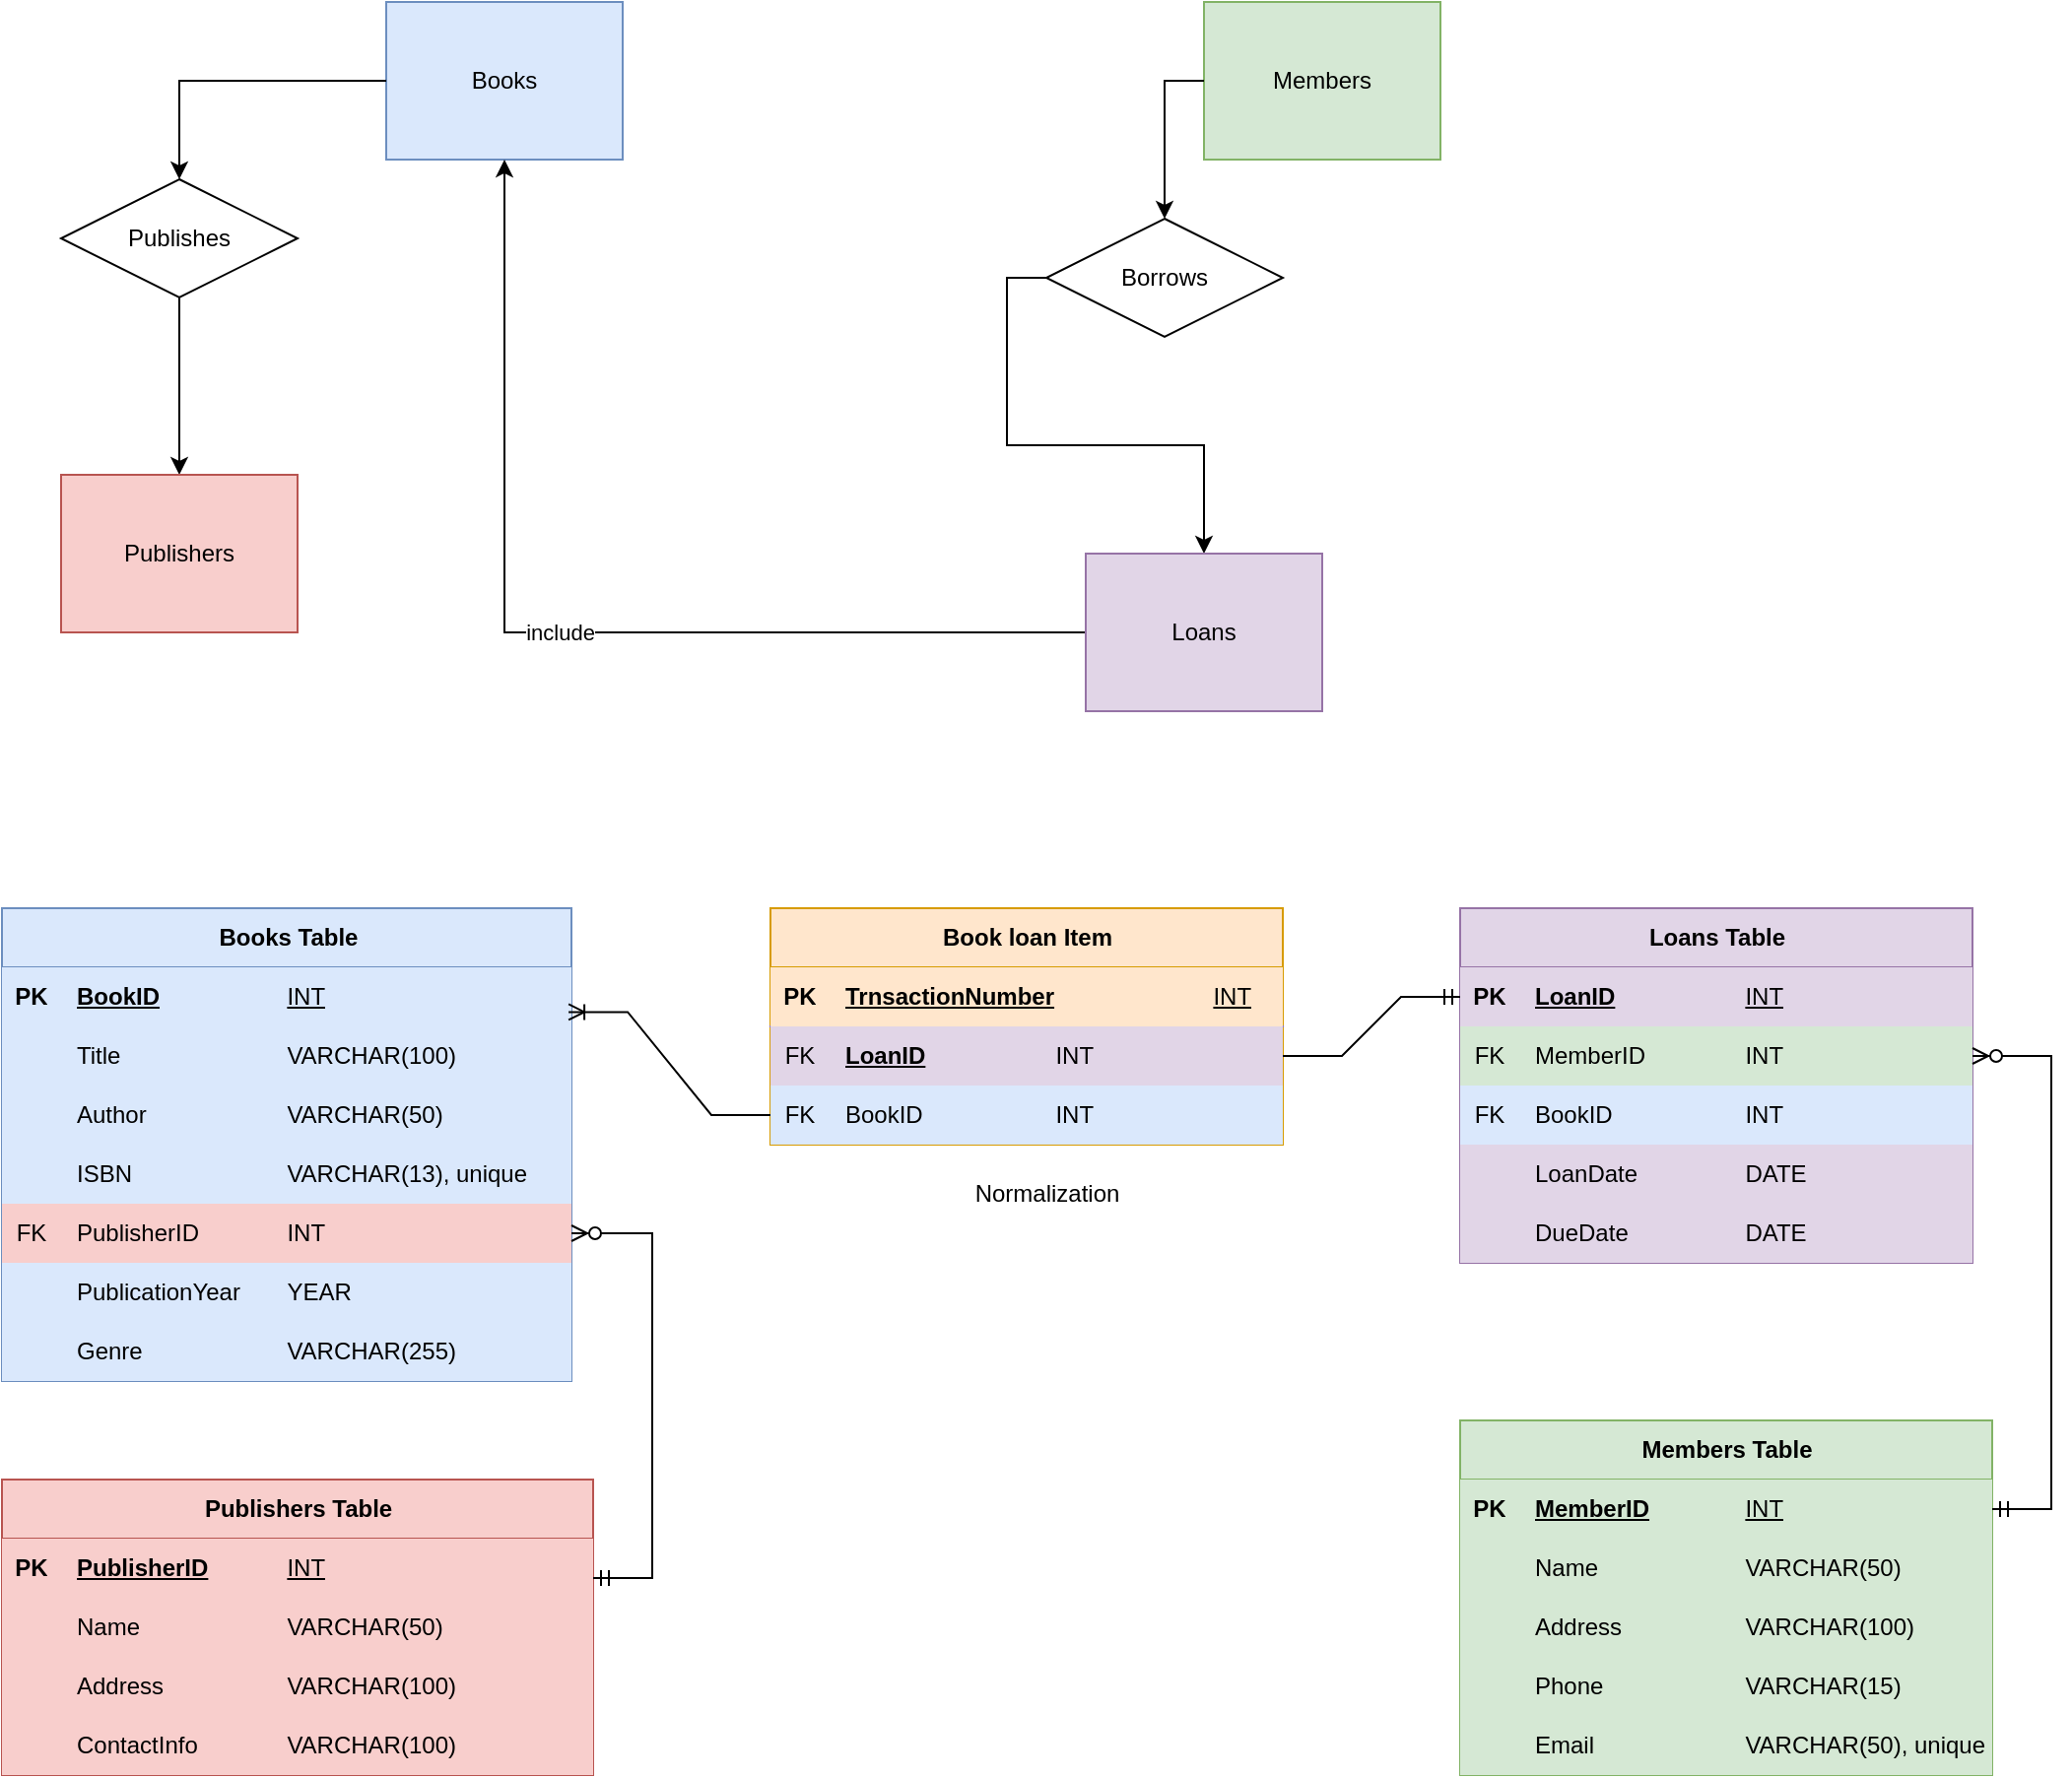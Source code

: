 <mxfile version="26.0.10">
  <diagram name="Page-1" id="RA0s_No2SEKkTKp_0t9j">
    <mxGraphModel dx="2022" dy="1967" grid="1" gridSize="10" guides="1" tooltips="1" connect="1" arrows="1" fold="1" page="1" pageScale="1" pageWidth="850" pageHeight="1100" math="0" shadow="0">
      <root>
        <mxCell id="0" />
        <mxCell id="1" parent="0" />
        <mxCell id="brD7KOhf9Vtuy-B0N_-U-1" value="&lt;h4&gt;&lt;strong&gt;Books Table&lt;/strong&gt;&lt;/h4&gt;" style="shape=table;startSize=30;container=1;collapsible=1;childLayout=tableLayout;fixedRows=1;rowLines=0;fontStyle=1;align=center;resizeLast=1;html=1;fillColor=#dae8fc;strokeColor=#6c8ebf;" vertex="1" parent="1">
          <mxGeometry x="50" y="20" width="289" height="240" as="geometry" />
        </mxCell>
        <mxCell id="brD7KOhf9Vtuy-B0N_-U-2" value="" style="shape=tableRow;horizontal=0;startSize=0;swimlaneHead=0;swimlaneBody=0;fillColor=#dae8fc;collapsible=0;dropTarget=0;points=[[0,0.5],[1,0.5]];portConstraint=eastwest;top=0;left=0;right=0;bottom=1;strokeColor=#6c8ebf;" vertex="1" parent="brD7KOhf9Vtuy-B0N_-U-1">
          <mxGeometry y="30" width="289" height="30" as="geometry" />
        </mxCell>
        <mxCell id="brD7KOhf9Vtuy-B0N_-U-3" value="PK" style="shape=partialRectangle;connectable=0;fillColor=#dae8fc;top=0;left=0;bottom=0;right=0;fontStyle=1;overflow=hidden;whiteSpace=wrap;html=1;strokeColor=#6c8ebf;" vertex="1" parent="brD7KOhf9Vtuy-B0N_-U-2">
          <mxGeometry width="30" height="30" as="geometry">
            <mxRectangle width="30" height="30" as="alternateBounds" />
          </mxGeometry>
        </mxCell>
        <mxCell id="brD7KOhf9Vtuy-B0N_-U-4" value="BookID&lt;span style=&quot;white-space: pre;&quot;&gt;&#x9;&lt;/span&gt;&lt;span style=&quot;white-space: pre;&quot;&gt;&#x9;&lt;/span&gt;&lt;span style=&quot;white-space: pre;&quot;&gt;&#x9;&lt;/span&gt;&lt;span style=&quot;font-weight: normal;&quot;&gt;INT&lt;/span&gt;" style="shape=partialRectangle;connectable=0;fillColor=#dae8fc;top=0;left=0;bottom=0;right=0;align=left;spacingLeft=6;fontStyle=5;overflow=hidden;whiteSpace=wrap;html=1;strokeColor=#6c8ebf;" vertex="1" parent="brD7KOhf9Vtuy-B0N_-U-2">
          <mxGeometry x="30" width="259" height="30" as="geometry">
            <mxRectangle width="259" height="30" as="alternateBounds" />
          </mxGeometry>
        </mxCell>
        <mxCell id="brD7KOhf9Vtuy-B0N_-U-5" value="" style="shape=tableRow;horizontal=0;startSize=0;swimlaneHead=0;swimlaneBody=0;fillColor=#dae8fc;collapsible=0;dropTarget=0;points=[[0,0.5],[1,0.5]];portConstraint=eastwest;top=0;left=0;right=0;bottom=0;strokeColor=#6c8ebf;" vertex="1" parent="brD7KOhf9Vtuy-B0N_-U-1">
          <mxGeometry y="60" width="289" height="30" as="geometry" />
        </mxCell>
        <mxCell id="brD7KOhf9Vtuy-B0N_-U-6" value="" style="shape=partialRectangle;connectable=0;fillColor=#dae8fc;top=0;left=0;bottom=0;right=0;editable=1;overflow=hidden;whiteSpace=wrap;html=1;strokeColor=#6c8ebf;" vertex="1" parent="brD7KOhf9Vtuy-B0N_-U-5">
          <mxGeometry width="30" height="30" as="geometry">
            <mxRectangle width="30" height="30" as="alternateBounds" />
          </mxGeometry>
        </mxCell>
        <mxCell id="brD7KOhf9Vtuy-B0N_-U-7" value="Title&lt;span style=&quot;white-space: pre;&quot;&gt;&#x9;&lt;/span&gt;&lt;span style=&quot;white-space: pre;&quot;&gt;&#x9;&lt;span style=&quot;white-space: pre;&quot;&gt;&#x9;&lt;span style=&quot;white-space: pre;&quot;&gt;&#x9;&lt;/span&gt;&lt;/span&gt;&lt;/span&gt;VARCHAR(100)" style="shape=partialRectangle;connectable=0;fillColor=#dae8fc;top=0;left=0;bottom=0;right=0;align=left;spacingLeft=6;overflow=hidden;whiteSpace=wrap;html=1;strokeColor=#6c8ebf;" vertex="1" parent="brD7KOhf9Vtuy-B0N_-U-5">
          <mxGeometry x="30" width="259" height="30" as="geometry">
            <mxRectangle width="259" height="30" as="alternateBounds" />
          </mxGeometry>
        </mxCell>
        <mxCell id="brD7KOhf9Vtuy-B0N_-U-8" value="" style="shape=tableRow;horizontal=0;startSize=0;swimlaneHead=0;swimlaneBody=0;fillColor=#dae8fc;collapsible=0;dropTarget=0;points=[[0,0.5],[1,0.5]];portConstraint=eastwest;top=0;left=0;right=0;bottom=0;strokeColor=#6c8ebf;" vertex="1" parent="brD7KOhf9Vtuy-B0N_-U-1">
          <mxGeometry y="90" width="289" height="30" as="geometry" />
        </mxCell>
        <mxCell id="brD7KOhf9Vtuy-B0N_-U-9" value="" style="shape=partialRectangle;connectable=0;fillColor=#dae8fc;top=0;left=0;bottom=0;right=0;editable=1;overflow=hidden;whiteSpace=wrap;html=1;strokeColor=#6c8ebf;" vertex="1" parent="brD7KOhf9Vtuy-B0N_-U-8">
          <mxGeometry width="30" height="30" as="geometry">
            <mxRectangle width="30" height="30" as="alternateBounds" />
          </mxGeometry>
        </mxCell>
        <mxCell id="brD7KOhf9Vtuy-B0N_-U-10" value="Author&lt;span style=&quot;white-space: pre;&quot;&gt;&#x9;&lt;span style=&quot;white-space: pre;&quot;&gt;&#x9;&lt;span style=&quot;white-space: pre;&quot;&gt;&#x9;&lt;/span&gt;&lt;/span&gt;&lt;/span&gt;VARCHAR(50)" style="shape=partialRectangle;connectable=0;fillColor=#dae8fc;top=0;left=0;bottom=0;right=0;align=left;spacingLeft=6;overflow=hidden;whiteSpace=wrap;html=1;strokeColor=#6c8ebf;" vertex="1" parent="brD7KOhf9Vtuy-B0N_-U-8">
          <mxGeometry x="30" width="259" height="30" as="geometry">
            <mxRectangle width="259" height="30" as="alternateBounds" />
          </mxGeometry>
        </mxCell>
        <mxCell id="brD7KOhf9Vtuy-B0N_-U-11" value="" style="shape=tableRow;horizontal=0;startSize=0;swimlaneHead=0;swimlaneBody=0;fillColor=#dae8fc;collapsible=0;dropTarget=0;points=[[0,0.5],[1,0.5]];portConstraint=eastwest;top=0;left=0;right=0;bottom=0;strokeColor=#6c8ebf;" vertex="1" parent="brD7KOhf9Vtuy-B0N_-U-1">
          <mxGeometry y="120" width="289" height="30" as="geometry" />
        </mxCell>
        <mxCell id="brD7KOhf9Vtuy-B0N_-U-12" value="" style="shape=partialRectangle;connectable=0;fillColor=#dae8fc;top=0;left=0;bottom=0;right=0;editable=1;overflow=hidden;whiteSpace=wrap;html=1;strokeColor=#6c8ebf;" vertex="1" parent="brD7KOhf9Vtuy-B0N_-U-11">
          <mxGeometry width="30" height="30" as="geometry">
            <mxRectangle width="30" height="30" as="alternateBounds" />
          </mxGeometry>
        </mxCell>
        <mxCell id="brD7KOhf9Vtuy-B0N_-U-13" value="ISBN&lt;span style=&quot;white-space: pre;&quot;&gt;&#x9;&lt;span style=&quot;white-space: pre;&quot;&gt;&#x9;&lt;span style=&quot;white-space: pre;&quot;&gt;&#x9;&lt;/span&gt;&lt;/span&gt;&lt;/span&gt;VARCHAR(13), unique" style="shape=partialRectangle;connectable=0;fillColor=#dae8fc;top=0;left=0;bottom=0;right=0;align=left;spacingLeft=6;overflow=hidden;whiteSpace=wrap;html=1;strokeColor=#6c8ebf;" vertex="1" parent="brD7KOhf9Vtuy-B0N_-U-11">
          <mxGeometry x="30" width="259" height="30" as="geometry">
            <mxRectangle width="259" height="30" as="alternateBounds" />
          </mxGeometry>
        </mxCell>
        <mxCell id="brD7KOhf9Vtuy-B0N_-U-14" value="" style="shape=tableRow;horizontal=0;startSize=0;swimlaneHead=0;swimlaneBody=0;fillColor=#f8cecc;collapsible=0;dropTarget=0;points=[[0,0.5],[1,0.5]];portConstraint=eastwest;top=0;left=0;right=0;bottom=0;strokeColor=#b85450;" vertex="1" parent="brD7KOhf9Vtuy-B0N_-U-1">
          <mxGeometry y="150" width="289" height="30" as="geometry" />
        </mxCell>
        <mxCell id="brD7KOhf9Vtuy-B0N_-U-15" value="FK" style="shape=partialRectangle;connectable=0;fillColor=#f8cecc;top=0;left=0;bottom=0;right=0;editable=1;overflow=hidden;whiteSpace=wrap;html=1;strokeColor=#b85450;" vertex="1" parent="brD7KOhf9Vtuy-B0N_-U-14">
          <mxGeometry width="30" height="30" as="geometry">
            <mxRectangle width="30" height="30" as="alternateBounds" />
          </mxGeometry>
        </mxCell>
        <mxCell id="brD7KOhf9Vtuy-B0N_-U-16" value="PublisherID&lt;span style=&quot;white-space: pre;&quot;&gt;&#x9;&lt;span style=&quot;white-space: pre;&quot;&gt;&#x9;&lt;/span&gt;&lt;/span&gt;INT" style="shape=partialRectangle;connectable=0;fillColor=#f8cecc;top=0;left=0;bottom=0;right=0;align=left;spacingLeft=6;overflow=hidden;whiteSpace=wrap;html=1;strokeColor=#b85450;" vertex="1" parent="brD7KOhf9Vtuy-B0N_-U-14">
          <mxGeometry x="30" width="259" height="30" as="geometry">
            <mxRectangle width="259" height="30" as="alternateBounds" />
          </mxGeometry>
        </mxCell>
        <mxCell id="brD7KOhf9Vtuy-B0N_-U-17" value="" style="shape=tableRow;horizontal=0;startSize=0;swimlaneHead=0;swimlaneBody=0;fillColor=#dae8fc;collapsible=0;dropTarget=0;points=[[0,0.5],[1,0.5]];portConstraint=eastwest;top=0;left=0;right=0;bottom=0;strokeColor=#6c8ebf;" vertex="1" parent="brD7KOhf9Vtuy-B0N_-U-1">
          <mxGeometry y="180" width="289" height="30" as="geometry" />
        </mxCell>
        <mxCell id="brD7KOhf9Vtuy-B0N_-U-18" value="" style="shape=partialRectangle;connectable=0;fillColor=#dae8fc;top=0;left=0;bottom=0;right=0;editable=1;overflow=hidden;whiteSpace=wrap;html=1;strokeColor=#6c8ebf;" vertex="1" parent="brD7KOhf9Vtuy-B0N_-U-17">
          <mxGeometry width="30" height="30" as="geometry">
            <mxRectangle width="30" height="30" as="alternateBounds" />
          </mxGeometry>
        </mxCell>
        <mxCell id="brD7KOhf9Vtuy-B0N_-U-19" value="PublicationYear&amp;nbsp;&lt;span style=&quot;white-space: pre;&quot;&gt;&#x9;&lt;/span&gt;YEAR" style="shape=partialRectangle;connectable=0;fillColor=#dae8fc;top=0;left=0;bottom=0;right=0;align=left;spacingLeft=6;overflow=hidden;whiteSpace=wrap;html=1;strokeColor=#6c8ebf;" vertex="1" parent="brD7KOhf9Vtuy-B0N_-U-17">
          <mxGeometry x="30" width="259" height="30" as="geometry">
            <mxRectangle width="259" height="30" as="alternateBounds" />
          </mxGeometry>
        </mxCell>
        <mxCell id="brD7KOhf9Vtuy-B0N_-U-20" value="" style="shape=tableRow;horizontal=0;startSize=0;swimlaneHead=0;swimlaneBody=0;fillColor=#dae8fc;collapsible=0;dropTarget=0;points=[[0,0.5],[1,0.5]];portConstraint=eastwest;top=0;left=0;right=0;bottom=0;strokeColor=#6c8ebf;" vertex="1" parent="brD7KOhf9Vtuy-B0N_-U-1">
          <mxGeometry y="210" width="289" height="30" as="geometry" />
        </mxCell>
        <mxCell id="brD7KOhf9Vtuy-B0N_-U-21" value="" style="shape=partialRectangle;connectable=0;fillColor=#dae8fc;top=0;left=0;bottom=0;right=0;editable=1;overflow=hidden;whiteSpace=wrap;html=1;strokeColor=#6c8ebf;" vertex="1" parent="brD7KOhf9Vtuy-B0N_-U-20">
          <mxGeometry width="30" height="30" as="geometry">
            <mxRectangle width="30" height="30" as="alternateBounds" />
          </mxGeometry>
        </mxCell>
        <mxCell id="brD7KOhf9Vtuy-B0N_-U-22" value="Genre&lt;span style=&quot;white-space: pre;&quot;&gt;&#x9;&lt;/span&gt;&lt;span style=&quot;white-space: pre;&quot;&gt;&#x9;&lt;/span&gt;&lt;span style=&quot;white-space: pre;&quot;&gt;&#x9;&lt;/span&gt;VARCHAR(255)" style="shape=partialRectangle;connectable=0;fillColor=#dae8fc;top=0;left=0;bottom=0;right=0;align=left;spacingLeft=6;overflow=hidden;whiteSpace=wrap;html=1;strokeColor=#6c8ebf;" vertex="1" parent="brD7KOhf9Vtuy-B0N_-U-20">
          <mxGeometry x="30" width="259" height="30" as="geometry">
            <mxRectangle width="259" height="30" as="alternateBounds" />
          </mxGeometry>
        </mxCell>
        <mxCell id="brD7KOhf9Vtuy-B0N_-U-23" value="&lt;h4&gt;&lt;strong&gt;Publishers Table&lt;/strong&gt;&lt;/h4&gt;" style="shape=table;startSize=30;container=1;collapsible=1;childLayout=tableLayout;fixedRows=1;rowLines=0;fontStyle=1;align=center;resizeLast=1;html=1;fillColor=#f8cecc;strokeColor=#b85450;" vertex="1" parent="1">
          <mxGeometry x="50" y="310" width="300" height="150" as="geometry" />
        </mxCell>
        <mxCell id="brD7KOhf9Vtuy-B0N_-U-24" value="" style="shape=tableRow;horizontal=0;startSize=0;swimlaneHead=0;swimlaneBody=0;fillColor=#f8cecc;collapsible=0;dropTarget=0;points=[[0,0.5],[1,0.5]];portConstraint=eastwest;top=0;left=0;right=0;bottom=1;strokeColor=#b85450;" vertex="1" parent="brD7KOhf9Vtuy-B0N_-U-23">
          <mxGeometry y="30" width="300" height="30" as="geometry" />
        </mxCell>
        <mxCell id="brD7KOhf9Vtuy-B0N_-U-25" value="PK" style="shape=partialRectangle;connectable=0;fillColor=#f8cecc;top=0;left=0;bottom=0;right=0;fontStyle=1;overflow=hidden;whiteSpace=wrap;html=1;strokeColor=#b85450;" vertex="1" parent="brD7KOhf9Vtuy-B0N_-U-24">
          <mxGeometry width="30" height="30" as="geometry">
            <mxRectangle width="30" height="30" as="alternateBounds" />
          </mxGeometry>
        </mxCell>
        <mxCell id="brD7KOhf9Vtuy-B0N_-U-26" value="PublisherID&lt;span style=&quot;white-space: pre;&quot;&gt;&#x9;&lt;/span&gt;&lt;span style=&quot;white-space: pre;&quot;&gt;&#x9;&lt;/span&gt;&lt;span style=&quot;font-weight: normal;&quot;&gt;INT&lt;/span&gt;" style="shape=partialRectangle;connectable=0;fillColor=#f8cecc;top=0;left=0;bottom=0;right=0;align=left;spacingLeft=6;fontStyle=5;overflow=hidden;whiteSpace=wrap;html=1;strokeColor=#b85450;" vertex="1" parent="brD7KOhf9Vtuy-B0N_-U-24">
          <mxGeometry x="30" width="270" height="30" as="geometry">
            <mxRectangle width="270" height="30" as="alternateBounds" />
          </mxGeometry>
        </mxCell>
        <mxCell id="brD7KOhf9Vtuy-B0N_-U-27" value="" style="shape=tableRow;horizontal=0;startSize=0;swimlaneHead=0;swimlaneBody=0;fillColor=#f8cecc;collapsible=0;dropTarget=0;points=[[0,0.5],[1,0.5]];portConstraint=eastwest;top=0;left=0;right=0;bottom=0;strokeColor=#b85450;" vertex="1" parent="brD7KOhf9Vtuy-B0N_-U-23">
          <mxGeometry y="60" width="300" height="30" as="geometry" />
        </mxCell>
        <mxCell id="brD7KOhf9Vtuy-B0N_-U-28" value="" style="shape=partialRectangle;connectable=0;fillColor=#f8cecc;top=0;left=0;bottom=0;right=0;editable=1;overflow=hidden;whiteSpace=wrap;html=1;strokeColor=#b85450;" vertex="1" parent="brD7KOhf9Vtuy-B0N_-U-27">
          <mxGeometry width="30" height="30" as="geometry">
            <mxRectangle width="30" height="30" as="alternateBounds" />
          </mxGeometry>
        </mxCell>
        <mxCell id="brD7KOhf9Vtuy-B0N_-U-29" value="Name&lt;span style=&quot;white-space: pre;&quot;&gt;&#x9;&lt;span style=&quot;white-space: pre;&quot;&gt;&#x9;&lt;span style=&quot;white-space: pre;&quot;&gt;&#x9;&lt;/span&gt;&lt;/span&gt;&lt;/span&gt;VARCHAR(50)" style="shape=partialRectangle;connectable=0;fillColor=#f8cecc;top=0;left=0;bottom=0;right=0;align=left;spacingLeft=6;overflow=hidden;whiteSpace=wrap;html=1;strokeColor=#b85450;" vertex="1" parent="brD7KOhf9Vtuy-B0N_-U-27">
          <mxGeometry x="30" width="270" height="30" as="geometry">
            <mxRectangle width="270" height="30" as="alternateBounds" />
          </mxGeometry>
        </mxCell>
        <mxCell id="brD7KOhf9Vtuy-B0N_-U-30" value="" style="shape=tableRow;horizontal=0;startSize=0;swimlaneHead=0;swimlaneBody=0;fillColor=#f8cecc;collapsible=0;dropTarget=0;points=[[0,0.5],[1,0.5]];portConstraint=eastwest;top=0;left=0;right=0;bottom=0;strokeColor=#b85450;" vertex="1" parent="brD7KOhf9Vtuy-B0N_-U-23">
          <mxGeometry y="90" width="300" height="30" as="geometry" />
        </mxCell>
        <mxCell id="brD7KOhf9Vtuy-B0N_-U-31" value="" style="shape=partialRectangle;connectable=0;fillColor=#f8cecc;top=0;left=0;bottom=0;right=0;editable=1;overflow=hidden;whiteSpace=wrap;html=1;strokeColor=#b85450;" vertex="1" parent="brD7KOhf9Vtuy-B0N_-U-30">
          <mxGeometry width="30" height="30" as="geometry">
            <mxRectangle width="30" height="30" as="alternateBounds" />
          </mxGeometry>
        </mxCell>
        <mxCell id="brD7KOhf9Vtuy-B0N_-U-32" value="Address&lt;span style=&quot;white-space: pre;&quot;&gt;&#x9;&lt;span style=&quot;white-space: pre;&quot;&gt;&#x9;&lt;span style=&quot;white-space: pre;&quot;&gt;&#x9;&lt;/span&gt;&lt;/span&gt;&lt;/span&gt;VARCHAR(100)" style="shape=partialRectangle;connectable=0;fillColor=#f8cecc;top=0;left=0;bottom=0;right=0;align=left;spacingLeft=6;overflow=hidden;whiteSpace=wrap;html=1;strokeColor=#b85450;" vertex="1" parent="brD7KOhf9Vtuy-B0N_-U-30">
          <mxGeometry x="30" width="270" height="30" as="geometry">
            <mxRectangle width="270" height="30" as="alternateBounds" />
          </mxGeometry>
        </mxCell>
        <mxCell id="brD7KOhf9Vtuy-B0N_-U-33" value="" style="shape=tableRow;horizontal=0;startSize=0;swimlaneHead=0;swimlaneBody=0;fillColor=#f8cecc;collapsible=0;dropTarget=0;points=[[0,0.5],[1,0.5]];portConstraint=eastwest;top=0;left=0;right=0;bottom=0;strokeColor=#b85450;" vertex="1" parent="brD7KOhf9Vtuy-B0N_-U-23">
          <mxGeometry y="120" width="300" height="30" as="geometry" />
        </mxCell>
        <mxCell id="brD7KOhf9Vtuy-B0N_-U-34" value="" style="shape=partialRectangle;connectable=0;fillColor=#f8cecc;top=0;left=0;bottom=0;right=0;editable=1;overflow=hidden;whiteSpace=wrap;html=1;strokeColor=#b85450;" vertex="1" parent="brD7KOhf9Vtuy-B0N_-U-33">
          <mxGeometry width="30" height="30" as="geometry">
            <mxRectangle width="30" height="30" as="alternateBounds" />
          </mxGeometry>
        </mxCell>
        <mxCell id="brD7KOhf9Vtuy-B0N_-U-35" value="ContactInfo&lt;span style=&quot;white-space: pre;&quot;&gt;&#x9;&lt;span style=&quot;white-space: pre;&quot;&gt;&#x9;&lt;/span&gt;&lt;/span&gt;VARCHAR(100)" style="shape=partialRectangle;connectable=0;fillColor=#f8cecc;top=0;left=0;bottom=0;right=0;align=left;spacingLeft=6;overflow=hidden;whiteSpace=wrap;html=1;strokeColor=#b85450;" vertex="1" parent="brD7KOhf9Vtuy-B0N_-U-33">
          <mxGeometry x="30" width="270" height="30" as="geometry">
            <mxRectangle width="270" height="30" as="alternateBounds" />
          </mxGeometry>
        </mxCell>
        <mxCell id="brD7KOhf9Vtuy-B0N_-U-36" value="&lt;h4&gt;&lt;strong&gt;Loans Table&lt;/strong&gt;&lt;/h4&gt;" style="shape=table;startSize=30;container=1;collapsible=1;childLayout=tableLayout;fixedRows=1;rowLines=0;fontStyle=1;align=center;resizeLast=1;html=1;fillColor=#e1d5e7;strokeColor=#9673a6;" vertex="1" parent="1">
          <mxGeometry x="790" y="20" width="260" height="180" as="geometry" />
        </mxCell>
        <mxCell id="brD7KOhf9Vtuy-B0N_-U-37" value="" style="shape=tableRow;horizontal=0;startSize=0;swimlaneHead=0;swimlaneBody=0;fillColor=#e1d5e7;collapsible=0;dropTarget=0;points=[[0,0.5],[1,0.5]];portConstraint=eastwest;top=0;left=0;right=0;bottom=1;strokeColor=#9673a6;" vertex="1" parent="brD7KOhf9Vtuy-B0N_-U-36">
          <mxGeometry y="30" width="260" height="30" as="geometry" />
        </mxCell>
        <mxCell id="brD7KOhf9Vtuy-B0N_-U-38" value="PK" style="shape=partialRectangle;connectable=0;fillColor=#e1d5e7;top=0;left=0;bottom=0;right=0;fontStyle=1;overflow=hidden;whiteSpace=wrap;html=1;strokeColor=#9673a6;" vertex="1" parent="brD7KOhf9Vtuy-B0N_-U-37">
          <mxGeometry width="30" height="30" as="geometry">
            <mxRectangle width="30" height="30" as="alternateBounds" />
          </mxGeometry>
        </mxCell>
        <mxCell id="brD7KOhf9Vtuy-B0N_-U-39" value="LoanID&lt;span style=&quot;white-space: pre;&quot;&gt;&#x9;&lt;/span&gt;&lt;span style=&quot;white-space: pre;&quot;&gt;&#x9;&lt;/span&gt;&lt;span style=&quot;white-space: pre;&quot;&gt;&#x9;&lt;/span&gt;&lt;span style=&quot;font-weight: normal;&quot;&gt;INT&lt;/span&gt;" style="shape=partialRectangle;connectable=0;fillColor=#e1d5e7;top=0;left=0;bottom=0;right=0;align=left;spacingLeft=6;fontStyle=5;overflow=hidden;whiteSpace=wrap;html=1;strokeColor=#9673a6;" vertex="1" parent="brD7KOhf9Vtuy-B0N_-U-37">
          <mxGeometry x="30" width="230" height="30" as="geometry">
            <mxRectangle width="230" height="30" as="alternateBounds" />
          </mxGeometry>
        </mxCell>
        <mxCell id="brD7KOhf9Vtuy-B0N_-U-40" value="" style="shape=tableRow;horizontal=0;startSize=0;swimlaneHead=0;swimlaneBody=0;fillColor=#e1d5e7;collapsible=0;dropTarget=0;points=[[0,0.5],[1,0.5]];portConstraint=eastwest;top=0;left=0;right=0;bottom=0;strokeColor=#9673a6;" vertex="1" parent="brD7KOhf9Vtuy-B0N_-U-36">
          <mxGeometry y="60" width="260" height="30" as="geometry" />
        </mxCell>
        <mxCell id="brD7KOhf9Vtuy-B0N_-U-41" value="FK" style="shape=partialRectangle;connectable=0;fillColor=#d5e8d4;top=0;left=0;bottom=0;right=0;editable=1;overflow=hidden;whiteSpace=wrap;html=1;strokeColor=#82b366;" vertex="1" parent="brD7KOhf9Vtuy-B0N_-U-40">
          <mxGeometry width="30" height="30" as="geometry">
            <mxRectangle width="30" height="30" as="alternateBounds" />
          </mxGeometry>
        </mxCell>
        <mxCell id="brD7KOhf9Vtuy-B0N_-U-42" value="MemberID&lt;span style=&quot;white-space: pre;&quot;&gt;&#x9;&lt;/span&gt;&lt;span style=&quot;white-space: pre;&quot;&gt;&#x9;&lt;/span&gt;INT" style="shape=partialRectangle;connectable=0;fillColor=#d5e8d4;top=0;left=0;bottom=0;right=0;align=left;spacingLeft=6;overflow=hidden;whiteSpace=wrap;html=1;strokeColor=#82b366;" vertex="1" parent="brD7KOhf9Vtuy-B0N_-U-40">
          <mxGeometry x="30" width="230" height="30" as="geometry">
            <mxRectangle width="230" height="30" as="alternateBounds" />
          </mxGeometry>
        </mxCell>
        <mxCell id="brD7KOhf9Vtuy-B0N_-U-43" value="" style="shape=tableRow;horizontal=0;startSize=0;swimlaneHead=0;swimlaneBody=0;fillColor=#e1d5e7;collapsible=0;dropTarget=0;points=[[0,0.5],[1,0.5]];portConstraint=eastwest;top=0;left=0;right=0;bottom=0;strokeColor=#9673a6;" vertex="1" parent="brD7KOhf9Vtuy-B0N_-U-36">
          <mxGeometry y="90" width="260" height="30" as="geometry" />
        </mxCell>
        <mxCell id="brD7KOhf9Vtuy-B0N_-U-44" value="FK" style="shape=partialRectangle;connectable=0;fillColor=#dae8fc;top=0;left=0;bottom=0;right=0;editable=1;overflow=hidden;whiteSpace=wrap;html=1;strokeColor=#6c8ebf;" vertex="1" parent="brD7KOhf9Vtuy-B0N_-U-43">
          <mxGeometry width="30" height="30" as="geometry">
            <mxRectangle width="30" height="30" as="alternateBounds" />
          </mxGeometry>
        </mxCell>
        <mxCell id="brD7KOhf9Vtuy-B0N_-U-45" value="BookID&lt;span style=&quot;white-space: pre;&quot;&gt;&#x9;&lt;span style=&quot;white-space: pre;&quot;&gt;&#x9;&lt;span style=&quot;white-space: pre;&quot;&gt;&#x9;&lt;/span&gt;I&lt;/span&gt;N&lt;/span&gt;T" style="shape=partialRectangle;connectable=0;fillColor=#dae8fc;top=0;left=0;bottom=0;right=0;align=left;spacingLeft=6;overflow=hidden;whiteSpace=wrap;html=1;strokeColor=#6c8ebf;" vertex="1" parent="brD7KOhf9Vtuy-B0N_-U-43">
          <mxGeometry x="30" width="230" height="30" as="geometry">
            <mxRectangle width="230" height="30" as="alternateBounds" />
          </mxGeometry>
        </mxCell>
        <mxCell id="brD7KOhf9Vtuy-B0N_-U-46" value="" style="shape=tableRow;horizontal=0;startSize=0;swimlaneHead=0;swimlaneBody=0;fillColor=#e1d5e7;collapsible=0;dropTarget=0;points=[[0,0.5],[1,0.5]];portConstraint=eastwest;top=0;left=0;right=0;bottom=0;strokeColor=#9673a6;" vertex="1" parent="brD7KOhf9Vtuy-B0N_-U-36">
          <mxGeometry y="120" width="260" height="30" as="geometry" />
        </mxCell>
        <mxCell id="brD7KOhf9Vtuy-B0N_-U-47" value="" style="shape=partialRectangle;connectable=0;fillColor=#e1d5e7;top=0;left=0;bottom=0;right=0;editable=1;overflow=hidden;whiteSpace=wrap;html=1;strokeColor=#9673a6;" vertex="1" parent="brD7KOhf9Vtuy-B0N_-U-46">
          <mxGeometry width="30" height="30" as="geometry">
            <mxRectangle width="30" height="30" as="alternateBounds" />
          </mxGeometry>
        </mxCell>
        <mxCell id="brD7KOhf9Vtuy-B0N_-U-48" value="LoanDate&lt;span style=&quot;white-space: pre;&quot;&gt;&#x9;&lt;span style=&quot;white-space: pre;&quot;&gt;&#x9;&lt;/span&gt;D&lt;/span&gt;ATE" style="shape=partialRectangle;connectable=0;fillColor=#e1d5e7;top=0;left=0;bottom=0;right=0;align=left;spacingLeft=6;overflow=hidden;whiteSpace=wrap;html=1;strokeColor=#9673a6;" vertex="1" parent="brD7KOhf9Vtuy-B0N_-U-46">
          <mxGeometry x="30" width="230" height="30" as="geometry">
            <mxRectangle width="230" height="30" as="alternateBounds" />
          </mxGeometry>
        </mxCell>
        <mxCell id="brD7KOhf9Vtuy-B0N_-U-49" value="" style="shape=tableRow;horizontal=0;startSize=0;swimlaneHead=0;swimlaneBody=0;fillColor=#e1d5e7;collapsible=0;dropTarget=0;points=[[0,0.5],[1,0.5]];portConstraint=eastwest;top=0;left=0;right=0;bottom=0;strokeColor=#9673a6;" vertex="1" parent="brD7KOhf9Vtuy-B0N_-U-36">
          <mxGeometry y="150" width="260" height="30" as="geometry" />
        </mxCell>
        <mxCell id="brD7KOhf9Vtuy-B0N_-U-50" value="" style="shape=partialRectangle;connectable=0;fillColor=#e1d5e7;top=0;left=0;bottom=0;right=0;editable=1;overflow=hidden;whiteSpace=wrap;html=1;strokeColor=#9673a6;" vertex="1" parent="brD7KOhf9Vtuy-B0N_-U-49">
          <mxGeometry width="30" height="30" as="geometry">
            <mxRectangle width="30" height="30" as="alternateBounds" />
          </mxGeometry>
        </mxCell>
        <mxCell id="brD7KOhf9Vtuy-B0N_-U-51" value="DueDate&lt;span style=&quot;white-space: pre;&quot;&gt;&#x9;&lt;/span&gt;&lt;span style=&quot;white-space: pre;&quot;&gt;&#x9;&lt;/span&gt;&lt;span style=&quot;white-space: pre;&quot;&gt;&#x9;&lt;/span&gt;DATE" style="shape=partialRectangle;connectable=0;fillColor=#e1d5e7;top=0;left=0;bottom=0;right=0;align=left;spacingLeft=6;overflow=hidden;whiteSpace=wrap;html=1;strokeColor=#9673a6;" vertex="1" parent="brD7KOhf9Vtuy-B0N_-U-49">
          <mxGeometry x="30" width="230" height="30" as="geometry">
            <mxRectangle width="230" height="30" as="alternateBounds" />
          </mxGeometry>
        </mxCell>
        <mxCell id="brD7KOhf9Vtuy-B0N_-U-52" value="&lt;h4&gt;&lt;strong&gt;Members Table&lt;/strong&gt;&lt;/h4&gt;" style="shape=table;startSize=30;container=1;collapsible=1;childLayout=tableLayout;fixedRows=1;rowLines=0;fontStyle=1;align=center;resizeLast=1;html=1;fillColor=#d5e8d4;strokeColor=#82b366;" vertex="1" parent="1">
          <mxGeometry x="790" y="280" width="270" height="180" as="geometry" />
        </mxCell>
        <mxCell id="brD7KOhf9Vtuy-B0N_-U-53" value="" style="shape=tableRow;horizontal=0;startSize=0;swimlaneHead=0;swimlaneBody=0;fillColor=#d5e8d4;collapsible=0;dropTarget=0;points=[[0,0.5],[1,0.5]];portConstraint=eastwest;top=0;left=0;right=0;bottom=1;strokeColor=#82b366;" vertex="1" parent="brD7KOhf9Vtuy-B0N_-U-52">
          <mxGeometry y="30" width="270" height="30" as="geometry" />
        </mxCell>
        <mxCell id="brD7KOhf9Vtuy-B0N_-U-54" value="PK" style="shape=partialRectangle;connectable=0;fillColor=#d5e8d4;top=0;left=0;bottom=0;right=0;fontStyle=1;overflow=hidden;whiteSpace=wrap;html=1;strokeColor=#82b366;" vertex="1" parent="brD7KOhf9Vtuy-B0N_-U-53">
          <mxGeometry width="30" height="30" as="geometry">
            <mxRectangle width="30" height="30" as="alternateBounds" />
          </mxGeometry>
        </mxCell>
        <mxCell id="brD7KOhf9Vtuy-B0N_-U-55" value="MemberID&lt;span style=&quot;white-space: pre;&quot;&gt;&#x9;&lt;/span&gt;&lt;span style=&quot;white-space: pre;&quot;&gt;&#x9;&lt;/span&gt;&lt;span style=&quot;font-weight: normal;&quot;&gt;INT&lt;/span&gt;" style="shape=partialRectangle;connectable=0;fillColor=#d5e8d4;top=0;left=0;bottom=0;right=0;align=left;spacingLeft=6;fontStyle=5;overflow=hidden;whiteSpace=wrap;html=1;strokeColor=#82b366;" vertex="1" parent="brD7KOhf9Vtuy-B0N_-U-53">
          <mxGeometry x="30" width="240" height="30" as="geometry">
            <mxRectangle width="240" height="30" as="alternateBounds" />
          </mxGeometry>
        </mxCell>
        <mxCell id="brD7KOhf9Vtuy-B0N_-U-56" value="" style="shape=tableRow;horizontal=0;startSize=0;swimlaneHead=0;swimlaneBody=0;fillColor=#d5e8d4;collapsible=0;dropTarget=0;points=[[0,0.5],[1,0.5]];portConstraint=eastwest;top=0;left=0;right=0;bottom=0;strokeColor=#82b366;" vertex="1" parent="brD7KOhf9Vtuy-B0N_-U-52">
          <mxGeometry y="60" width="270" height="30" as="geometry" />
        </mxCell>
        <mxCell id="brD7KOhf9Vtuy-B0N_-U-57" value="" style="shape=partialRectangle;connectable=0;fillColor=#d5e8d4;top=0;left=0;bottom=0;right=0;editable=1;overflow=hidden;whiteSpace=wrap;html=1;strokeColor=#82b366;" vertex="1" parent="brD7KOhf9Vtuy-B0N_-U-56">
          <mxGeometry width="30" height="30" as="geometry">
            <mxRectangle width="30" height="30" as="alternateBounds" />
          </mxGeometry>
        </mxCell>
        <mxCell id="brD7KOhf9Vtuy-B0N_-U-58" value="Name&lt;span style=&quot;white-space: pre;&quot;&gt;&#x9;&lt;span style=&quot;white-space: pre;&quot;&gt;&#x9;&lt;span style=&quot;white-space: pre;&quot;&gt;&#x9;&lt;/span&gt;&lt;/span&gt;&lt;/span&gt;VARCHAR(50&lt;span style=&quot;background-color: transparent; color: light-dark(rgb(0, 0, 0), rgb(255, 255, 255));&quot;&gt;)&lt;/span&gt;" style="shape=partialRectangle;connectable=0;fillColor=#d5e8d4;top=0;left=0;bottom=0;right=0;align=left;spacingLeft=6;overflow=hidden;whiteSpace=wrap;html=1;strokeColor=#82b366;" vertex="1" parent="brD7KOhf9Vtuy-B0N_-U-56">
          <mxGeometry x="30" width="240" height="30" as="geometry">
            <mxRectangle width="240" height="30" as="alternateBounds" />
          </mxGeometry>
        </mxCell>
        <mxCell id="brD7KOhf9Vtuy-B0N_-U-59" value="" style="shape=tableRow;horizontal=0;startSize=0;swimlaneHead=0;swimlaneBody=0;fillColor=#d5e8d4;collapsible=0;dropTarget=0;points=[[0,0.5],[1,0.5]];portConstraint=eastwest;top=0;left=0;right=0;bottom=0;strokeColor=#82b366;" vertex="1" parent="brD7KOhf9Vtuy-B0N_-U-52">
          <mxGeometry y="90" width="270" height="30" as="geometry" />
        </mxCell>
        <mxCell id="brD7KOhf9Vtuy-B0N_-U-60" value="" style="shape=partialRectangle;connectable=0;fillColor=#d5e8d4;top=0;left=0;bottom=0;right=0;editable=1;overflow=hidden;whiteSpace=wrap;html=1;strokeColor=#82b366;" vertex="1" parent="brD7KOhf9Vtuy-B0N_-U-59">
          <mxGeometry width="30" height="30" as="geometry">
            <mxRectangle width="30" height="30" as="alternateBounds" />
          </mxGeometry>
        </mxCell>
        <mxCell id="brD7KOhf9Vtuy-B0N_-U-61" value="Address&lt;span style=&quot;white-space: pre;&quot;&gt;&#x9;&lt;span style=&quot;white-space: pre;&quot;&gt;&#x9;&lt;span style=&quot;white-space: pre;&quot;&gt;&#x9;&lt;/span&gt;&lt;/span&gt;&lt;/span&gt;VARCHAR(100)" style="shape=partialRectangle;connectable=0;fillColor=#d5e8d4;top=0;left=0;bottom=0;right=0;align=left;spacingLeft=6;overflow=hidden;whiteSpace=wrap;html=1;strokeColor=#82b366;" vertex="1" parent="brD7KOhf9Vtuy-B0N_-U-59">
          <mxGeometry x="30" width="240" height="30" as="geometry">
            <mxRectangle width="240" height="30" as="alternateBounds" />
          </mxGeometry>
        </mxCell>
        <mxCell id="brD7KOhf9Vtuy-B0N_-U-62" value="" style="shape=tableRow;horizontal=0;startSize=0;swimlaneHead=0;swimlaneBody=0;fillColor=#d5e8d4;collapsible=0;dropTarget=0;points=[[0,0.5],[1,0.5]];portConstraint=eastwest;top=0;left=0;right=0;bottom=0;strokeColor=#82b366;" vertex="1" parent="brD7KOhf9Vtuy-B0N_-U-52">
          <mxGeometry y="120" width="270" height="30" as="geometry" />
        </mxCell>
        <mxCell id="brD7KOhf9Vtuy-B0N_-U-63" value="" style="shape=partialRectangle;connectable=0;fillColor=#d5e8d4;top=0;left=0;bottom=0;right=0;editable=1;overflow=hidden;whiteSpace=wrap;html=1;strokeColor=#82b366;" vertex="1" parent="brD7KOhf9Vtuy-B0N_-U-62">
          <mxGeometry width="30" height="30" as="geometry">
            <mxRectangle width="30" height="30" as="alternateBounds" />
          </mxGeometry>
        </mxCell>
        <mxCell id="brD7KOhf9Vtuy-B0N_-U-64" value="Phone&lt;span style=&quot;white-space: pre;&quot;&gt;&#x9;&lt;span style=&quot;white-space: pre;&quot;&gt;&#x9;&lt;span style=&quot;white-space: pre;&quot;&gt;&#x9;&lt;/span&gt;&lt;/span&gt;&lt;/span&gt;VARCHAR(15)" style="shape=partialRectangle;connectable=0;fillColor=#d5e8d4;top=0;left=0;bottom=0;right=0;align=left;spacingLeft=6;overflow=hidden;whiteSpace=wrap;html=1;strokeColor=#82b366;" vertex="1" parent="brD7KOhf9Vtuy-B0N_-U-62">
          <mxGeometry x="30" width="240" height="30" as="geometry">
            <mxRectangle width="240" height="30" as="alternateBounds" />
          </mxGeometry>
        </mxCell>
        <mxCell id="brD7KOhf9Vtuy-B0N_-U-65" value="" style="shape=tableRow;horizontal=0;startSize=0;swimlaneHead=0;swimlaneBody=0;fillColor=#d5e8d4;collapsible=0;dropTarget=0;points=[[0,0.5],[1,0.5]];portConstraint=eastwest;top=0;left=0;right=0;bottom=0;strokeColor=#82b366;" vertex="1" parent="brD7KOhf9Vtuy-B0N_-U-52">
          <mxGeometry y="150" width="270" height="30" as="geometry" />
        </mxCell>
        <mxCell id="brD7KOhf9Vtuy-B0N_-U-66" value="" style="shape=partialRectangle;connectable=0;fillColor=#d5e8d4;top=0;left=0;bottom=0;right=0;editable=1;overflow=hidden;whiteSpace=wrap;html=1;strokeColor=#82b366;" vertex="1" parent="brD7KOhf9Vtuy-B0N_-U-65">
          <mxGeometry width="30" height="30" as="geometry">
            <mxRectangle width="30" height="30" as="alternateBounds" />
          </mxGeometry>
        </mxCell>
        <mxCell id="brD7KOhf9Vtuy-B0N_-U-67" value="Email&lt;span style=&quot;white-space: pre;&quot;&gt;&#x9;&lt;span style=&quot;white-space: pre;&quot;&gt;&#x9;&lt;span style=&quot;white-space: pre;&quot;&gt;&#x9;&lt;/span&gt;&lt;/span&gt;&lt;/span&gt;VARCHAR(50), unique" style="shape=partialRectangle;connectable=0;fillColor=#d5e8d4;top=0;left=0;bottom=0;right=0;align=left;spacingLeft=6;overflow=hidden;whiteSpace=wrap;html=1;strokeColor=#82b366;" vertex="1" parent="brD7KOhf9Vtuy-B0N_-U-65">
          <mxGeometry x="30" width="240" height="30" as="geometry">
            <mxRectangle width="240" height="30" as="alternateBounds" />
          </mxGeometry>
        </mxCell>
        <mxCell id="brD7KOhf9Vtuy-B0N_-U-68" value="" style="edgeStyle=entityRelationEdgeStyle;fontSize=12;html=1;endArrow=ERzeroToMany;startArrow=ERmandOne;rounded=0;entryX=1;entryY=0.5;entryDx=0;entryDy=0;" edge="1" parent="1" source="brD7KOhf9Vtuy-B0N_-U-53" target="brD7KOhf9Vtuy-B0N_-U-40">
          <mxGeometry width="100" height="100" relative="1" as="geometry">
            <mxPoint x="1110" y="330" as="sourcePoint" />
            <mxPoint x="790" y="95" as="targetPoint" />
            <Array as="points">
              <mxPoint x="341" y="437.5" />
              <mxPoint x="361" y="407.5" />
              <mxPoint x="361" y="378.09" />
              <mxPoint x="391" y="417.5" />
              <mxPoint x="391" y="407.5" />
              <mxPoint x="391" y="417.5" />
            </Array>
          </mxGeometry>
        </mxCell>
        <mxCell id="brD7KOhf9Vtuy-B0N_-U-69" style="edgeStyle=orthogonalEdgeStyle;rounded=0;orthogonalLoop=1;jettySize=auto;html=1;entryX=0.5;entryY=0;entryDx=0;entryDy=0;" edge="1" parent="1" source="brD7KOhf9Vtuy-B0N_-U-77" target="brD7KOhf9Vtuy-B0N_-U-75">
          <mxGeometry relative="1" as="geometry" />
        </mxCell>
        <mxCell id="brD7KOhf9Vtuy-B0N_-U-70" value="Books" style="whiteSpace=wrap;html=1;align=center;fillColor=#dae8fc;strokeColor=#6c8ebf;" vertex="1" parent="1">
          <mxGeometry x="245" y="-440" width="120" height="80" as="geometry" />
        </mxCell>
        <mxCell id="brD7KOhf9Vtuy-B0N_-U-71" style="edgeStyle=orthogonalEdgeStyle;rounded=0;orthogonalLoop=1;jettySize=auto;html=1;exitX=0;exitY=0.5;exitDx=0;exitDy=0;entryX=0.5;entryY=0;entryDx=0;entryDy=0;" edge="1" parent="1" source="brD7KOhf9Vtuy-B0N_-U-79" target="brD7KOhf9Vtuy-B0N_-U-74">
          <mxGeometry relative="1" as="geometry" />
        </mxCell>
        <mxCell id="brD7KOhf9Vtuy-B0N_-U-72" value="Members" style="whiteSpace=wrap;html=1;align=center;fillColor=#d5e8d4;strokeColor=#82b366;" vertex="1" parent="1">
          <mxGeometry x="660" y="-440" width="120" height="80" as="geometry" />
        </mxCell>
        <mxCell id="brD7KOhf9Vtuy-B0N_-U-73" value="include" style="edgeStyle=orthogonalEdgeStyle;rounded=0;orthogonalLoop=1;jettySize=auto;html=1;exitX=0;exitY=0.5;exitDx=0;exitDy=0;entryX=0.5;entryY=1;entryDx=0;entryDy=0;" edge="1" parent="1" source="brD7KOhf9Vtuy-B0N_-U-74" target="brD7KOhf9Vtuy-B0N_-U-70">
          <mxGeometry relative="1" as="geometry" />
        </mxCell>
        <mxCell id="brD7KOhf9Vtuy-B0N_-U-74" value="Loans" style="whiteSpace=wrap;html=1;align=center;fillColor=#e1d5e7;strokeColor=#9673a6;" vertex="1" parent="1">
          <mxGeometry x="600" y="-160" width="120" height="80" as="geometry" />
        </mxCell>
        <mxCell id="brD7KOhf9Vtuy-B0N_-U-75" value="Publishers" style="whiteSpace=wrap;html=1;align=center;fillColor=#f8cecc;strokeColor=#b85450;" vertex="1" parent="1">
          <mxGeometry x="80" y="-200" width="120" height="80" as="geometry" />
        </mxCell>
        <mxCell id="brD7KOhf9Vtuy-B0N_-U-76" value="" style="edgeStyle=orthogonalEdgeStyle;rounded=0;orthogonalLoop=1;jettySize=auto;html=1;entryX=0.5;entryY=0;entryDx=0;entryDy=0;" edge="1" parent="1" source="brD7KOhf9Vtuy-B0N_-U-70" target="brD7KOhf9Vtuy-B0N_-U-77">
          <mxGeometry relative="1" as="geometry">
            <mxPoint x="245" y="-400" as="sourcePoint" />
            <mxPoint x="140" y="-200" as="targetPoint" />
          </mxGeometry>
        </mxCell>
        <mxCell id="brD7KOhf9Vtuy-B0N_-U-77" value="Publishes" style="shape=rhombus;perimeter=rhombusPerimeter;whiteSpace=wrap;html=1;align=center;" vertex="1" parent="1">
          <mxGeometry x="80" y="-350" width="120" height="60" as="geometry" />
        </mxCell>
        <mxCell id="brD7KOhf9Vtuy-B0N_-U-78" value="" style="edgeStyle=orthogonalEdgeStyle;rounded=0;orthogonalLoop=1;jettySize=auto;html=1;exitX=0;exitY=0.5;exitDx=0;exitDy=0;entryX=0.5;entryY=0;entryDx=0;entryDy=0;" edge="1" parent="1" source="brD7KOhf9Vtuy-B0N_-U-72" target="brD7KOhf9Vtuy-B0N_-U-79">
          <mxGeometry relative="1" as="geometry">
            <mxPoint x="660" y="-400" as="sourcePoint" />
            <mxPoint x="660" y="-160" as="targetPoint" />
          </mxGeometry>
        </mxCell>
        <mxCell id="brD7KOhf9Vtuy-B0N_-U-79" value="Borrows" style="shape=rhombus;perimeter=rhombusPerimeter;whiteSpace=wrap;html=1;align=center;" vertex="1" parent="1">
          <mxGeometry x="580" y="-330" width="120" height="60" as="geometry" />
        </mxCell>
        <mxCell id="brD7KOhf9Vtuy-B0N_-U-80" value="" style="edgeStyle=entityRelationEdgeStyle;fontSize=12;html=1;endArrow=ERzeroToMany;startArrow=ERmandOne;rounded=0;entryX=1;entryY=0.5;entryDx=0;entryDy=0;" edge="1" parent="1" target="brD7KOhf9Vtuy-B0N_-U-14">
          <mxGeometry width="100" height="100" relative="1" as="geometry">
            <mxPoint x="350" y="360" as="sourcePoint" />
            <mxPoint x="429" y="200" as="targetPoint" />
            <Array as="points">
              <mxPoint x="342" y="410" />
              <mxPoint x="651" y="475" />
              <mxPoint x="651" y="500" />
              <mxPoint x="352" y="600" />
              <mxPoint x="-128" y="530" />
              <mxPoint x="382" y="600" />
              <mxPoint x="372" y="590" />
              <mxPoint x="-98" y="545" />
              <mxPoint x="-38" y="635" />
              <mxPoint x="-138" y="705" />
              <mxPoint x="-108" y="625" />
              <mxPoint x="-108" y="545" />
              <mxPoint x="-68" y="525" />
              <mxPoint x="-138" y="530" />
              <mxPoint x="-48" y="605" />
            </Array>
          </mxGeometry>
        </mxCell>
        <mxCell id="brD7KOhf9Vtuy-B0N_-U-81" value="&lt;h4&gt;&lt;strong&gt;Book loan Item&lt;/strong&gt;&lt;/h4&gt;" style="shape=table;startSize=30;container=1;collapsible=1;childLayout=tableLayout;fixedRows=1;rowLines=0;fontStyle=1;align=center;resizeLast=1;html=1;fillColor=#ffe6cc;strokeColor=#d79b00;" vertex="1" parent="1">
          <mxGeometry x="440" y="20" width="260" height="120" as="geometry" />
        </mxCell>
        <mxCell id="brD7KOhf9Vtuy-B0N_-U-82" value="" style="shape=tableRow;horizontal=0;startSize=0;swimlaneHead=0;swimlaneBody=0;fillColor=#e1d5e7;collapsible=0;dropTarget=0;points=[[0,0.5],[1,0.5]];portConstraint=eastwest;top=0;left=0;right=0;bottom=1;strokeColor=#9673a6;" vertex="1" parent="brD7KOhf9Vtuy-B0N_-U-81">
          <mxGeometry y="30" width="260" height="30" as="geometry" />
        </mxCell>
        <mxCell id="brD7KOhf9Vtuy-B0N_-U-83" value="PK" style="shape=partialRectangle;connectable=0;fillColor=#ffe6cc;top=0;left=0;bottom=0;right=0;fontStyle=1;overflow=hidden;whiteSpace=wrap;html=1;strokeColor=#d79b00;" vertex="1" parent="brD7KOhf9Vtuy-B0N_-U-82">
          <mxGeometry width="30" height="30" as="geometry">
            <mxRectangle width="30" height="30" as="alternateBounds" />
          </mxGeometry>
        </mxCell>
        <mxCell id="brD7KOhf9Vtuy-B0N_-U-84" value="TrnsactionNumber&lt;span style=&quot;white-space: pre;&quot;&gt;&#x9;&lt;/span&gt;&lt;span style=&quot;white-space: pre;&quot;&gt;&#x9;&lt;/span&gt;&lt;span style=&quot;white-space: pre;&quot;&gt;&#x9;&lt;/span&gt;&lt;span style=&quot;font-weight: normal;&quot;&gt;INT&lt;/span&gt;" style="shape=partialRectangle;connectable=0;fillColor=#ffe6cc;top=0;left=0;bottom=0;right=0;align=left;spacingLeft=6;fontStyle=5;overflow=hidden;whiteSpace=wrap;html=1;strokeColor=#d79b00;" vertex="1" parent="brD7KOhf9Vtuy-B0N_-U-82">
          <mxGeometry x="30" width="230" height="30" as="geometry">
            <mxRectangle width="230" height="30" as="alternateBounds" />
          </mxGeometry>
        </mxCell>
        <mxCell id="brD7KOhf9Vtuy-B0N_-U-85" value="" style="shape=tableRow;horizontal=0;startSize=0;swimlaneHead=0;swimlaneBody=0;fillColor=#e1d5e7;collapsible=0;dropTarget=0;points=[[0,0.5],[1,0.5]];portConstraint=eastwest;top=0;left=0;right=0;bottom=0;strokeColor=#9673a6;" vertex="1" parent="brD7KOhf9Vtuy-B0N_-U-81">
          <mxGeometry y="60" width="260" height="30" as="geometry" />
        </mxCell>
        <mxCell id="brD7KOhf9Vtuy-B0N_-U-86" value="FK" style="shape=partialRectangle;connectable=0;fillColor=#e1d5e7;top=0;left=0;bottom=0;right=0;editable=1;overflow=hidden;whiteSpace=wrap;html=1;strokeColor=#9673a6;" vertex="1" parent="brD7KOhf9Vtuy-B0N_-U-85">
          <mxGeometry width="30" height="30" as="geometry">
            <mxRectangle width="30" height="30" as="alternateBounds" />
          </mxGeometry>
        </mxCell>
        <mxCell id="brD7KOhf9Vtuy-B0N_-U-87" value="&lt;span style=&quot;font-weight: 700; text-decoration-line: underline;&quot;&gt;LoanID&lt;/span&gt;&lt;span style=&quot;font-weight: 700; white-space: pre;&quot;&gt;&#x9;&lt;/span&gt;&lt;span style=&quot;font-weight: 700; white-space: pre;&quot;&gt;&#x9;&lt;/span&gt;&lt;span style=&quot;font-weight: 700; white-space: pre;&quot;&gt;&#x9;&lt;/span&gt;INT" style="shape=partialRectangle;connectable=0;fillColor=#e1d5e7;top=0;left=0;bottom=0;right=0;align=left;spacingLeft=6;overflow=hidden;whiteSpace=wrap;html=1;strokeColor=#9673a6;" vertex="1" parent="brD7KOhf9Vtuy-B0N_-U-85">
          <mxGeometry x="30" width="230" height="30" as="geometry">
            <mxRectangle width="230" height="30" as="alternateBounds" />
          </mxGeometry>
        </mxCell>
        <mxCell id="brD7KOhf9Vtuy-B0N_-U-88" value="" style="shape=tableRow;horizontal=0;startSize=0;swimlaneHead=0;swimlaneBody=0;fillColor=#e1d5e7;collapsible=0;dropTarget=0;points=[[0,0.5],[1,0.5]];portConstraint=eastwest;top=0;left=0;right=0;bottom=0;strokeColor=#9673a6;" vertex="1" parent="brD7KOhf9Vtuy-B0N_-U-81">
          <mxGeometry y="90" width="260" height="30" as="geometry" />
        </mxCell>
        <mxCell id="brD7KOhf9Vtuy-B0N_-U-89" value="FK" style="shape=partialRectangle;connectable=0;fillColor=#dae8fc;top=0;left=0;bottom=0;right=0;editable=1;overflow=hidden;whiteSpace=wrap;html=1;strokeColor=#6c8ebf;" vertex="1" parent="brD7KOhf9Vtuy-B0N_-U-88">
          <mxGeometry width="30" height="30" as="geometry">
            <mxRectangle width="30" height="30" as="alternateBounds" />
          </mxGeometry>
        </mxCell>
        <mxCell id="brD7KOhf9Vtuy-B0N_-U-90" value="BookID&lt;span style=&quot;white-space: pre;&quot;&gt;&#x9;&lt;span style=&quot;white-space: pre;&quot;&gt;&#x9;&lt;span style=&quot;white-space: pre;&quot;&gt;&#x9;&lt;/span&gt;I&lt;/span&gt;N&lt;/span&gt;T" style="shape=partialRectangle;connectable=0;fillColor=#dae8fc;top=0;left=0;bottom=0;right=0;align=left;spacingLeft=6;overflow=hidden;whiteSpace=wrap;html=1;strokeColor=#6c8ebf;" vertex="1" parent="brD7KOhf9Vtuy-B0N_-U-88">
          <mxGeometry x="30" width="230" height="30" as="geometry">
            <mxRectangle width="230" height="30" as="alternateBounds" />
          </mxGeometry>
        </mxCell>
        <mxCell id="brD7KOhf9Vtuy-B0N_-U-91" value="" style="edgeStyle=entityRelationEdgeStyle;fontSize=12;html=1;endArrow=ERoneToMany;rounded=0;entryX=0.995;entryY=0.758;entryDx=0;entryDy=0;entryPerimeter=0;" edge="1" parent="1" source="brD7KOhf9Vtuy-B0N_-U-88" target="brD7KOhf9Vtuy-B0N_-U-2">
          <mxGeometry width="100" height="100" relative="1" as="geometry">
            <mxPoint x="520" y="310" as="sourcePoint" />
            <mxPoint x="620" y="210" as="targetPoint" />
          </mxGeometry>
        </mxCell>
        <mxCell id="brD7KOhf9Vtuy-B0N_-U-92" value="" style="edgeStyle=entityRelationEdgeStyle;fontSize=12;html=1;endArrow=ERmandOne;rounded=0;" edge="1" parent="1" source="brD7KOhf9Vtuy-B0N_-U-85" target="brD7KOhf9Vtuy-B0N_-U-37">
          <mxGeometry width="100" height="100" relative="1" as="geometry">
            <mxPoint x="630" y="230" as="sourcePoint" />
            <mxPoint x="720" y="200" as="targetPoint" />
          </mxGeometry>
        </mxCell>
        <mxCell id="brD7KOhf9Vtuy-B0N_-U-93" value="Normalization" style="text;html=1;align=center;verticalAlign=middle;resizable=0;points=[];autosize=1;strokeColor=none;fillColor=none;" vertex="1" parent="1">
          <mxGeometry x="530" y="150" width="100" height="30" as="geometry" />
        </mxCell>
      </root>
    </mxGraphModel>
  </diagram>
</mxfile>
